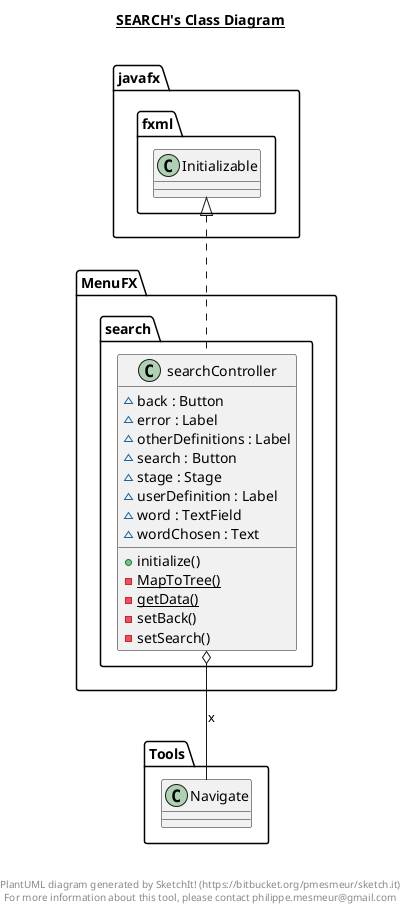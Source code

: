 @startuml

title __SEARCH's Class Diagram__\n

  namespace MenuFX {
    namespace search {
      class MenuFX.search.searchController {
          ~ back : Button
          ~ error : Label
          ~ otherDefinitions : Label
          ~ search : Button
          ~ stage : Stage
          ~ userDefinition : Label
          ~ word : TextField
          ~ wordChosen : Text
          + initialize()
          {static} - MapToTree()
          {static} - getData()
          - setBack()
          - setSearch()
      }
    }
  }
  

  MenuFX.search.searchController .up.|> javafx.fxml.Initializable
  MenuFX.search.searchController o-- Tools.Navigate : x


right footer


PlantUML diagram generated by SketchIt! (https://bitbucket.org/pmesmeur/sketch.it)
For more information about this tool, please contact philippe.mesmeur@gmail.com
endfooter

@enduml
